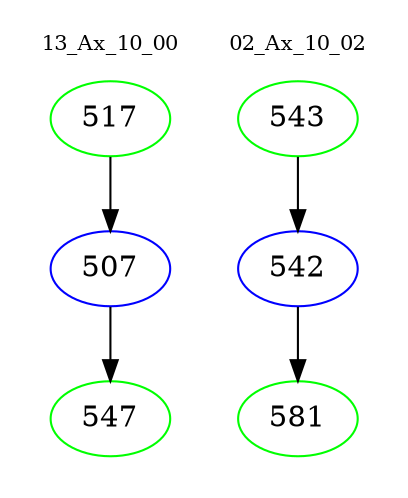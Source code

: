 digraph{
subgraph cluster_0 {
color = white
label = "13_Ax_10_00";
fontsize=10;
T0_517 [label="517", color="green"]
T0_517 -> T0_507 [color="black"]
T0_507 [label="507", color="blue"]
T0_507 -> T0_547 [color="black"]
T0_547 [label="547", color="green"]
}
subgraph cluster_1 {
color = white
label = "02_Ax_10_02";
fontsize=10;
T1_543 [label="543", color="green"]
T1_543 -> T1_542 [color="black"]
T1_542 [label="542", color="blue"]
T1_542 -> T1_581 [color="black"]
T1_581 [label="581", color="green"]
}
}
